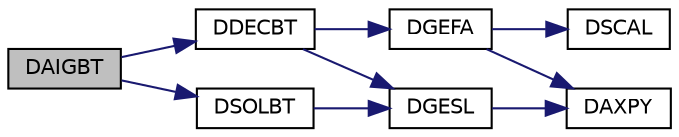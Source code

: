digraph G
{
  edge [fontname="Helvetica",fontsize="10",labelfontname="Helvetica",labelfontsize="10"];
  node [fontname="Helvetica",fontsize="10",shape=record];
  rankdir=LR;
  Node1 [label="DAIGBT",height=0.2,width=0.4,color="black", fillcolor="grey75", style="filled" fontcolor="black"];
  Node1 -> Node2 [color="midnightblue",fontsize="10",style="solid",fontname="Helvetica"];
  Node2 [label="DDECBT",height=0.2,width=0.4,color="black", fillcolor="white", style="filled",URL="$opkda1_8f.html#ad6696c0cf6cf199e080dac4741fb553c"];
  Node2 -> Node3 [color="midnightblue",fontsize="10",style="solid",fontname="Helvetica"];
  Node3 [label="DGEFA",height=0.2,width=0.4,color="black", fillcolor="white", style="filled",URL="$opkda2_8f.html#a036d3c51b8c1de02f74beb2ce11bc50c"];
  Node3 -> Node4 [color="midnightblue",fontsize="10",style="solid",fontname="Helvetica"];
  Node4 [label="DAXPY",height=0.2,width=0.4,color="black", fillcolor="white", style="filled",URL="$opkda2_8f.html#aab33f5d0b86ce882c644ed8ebef0d37a"];
  Node3 -> Node5 [color="midnightblue",fontsize="10",style="solid",fontname="Helvetica"];
  Node5 [label="DSCAL",height=0.2,width=0.4,color="black", fillcolor="white", style="filled",URL="$opkda2_8f.html#a01717dda8d7fc23df8e65fb4ab83c243"];
  Node2 -> Node6 [color="midnightblue",fontsize="10",style="solid",fontname="Helvetica"];
  Node6 [label="DGESL",height=0.2,width=0.4,color="black", fillcolor="white", style="filled",URL="$opkda2_8f.html#a9f9582245ed42239b8958601ad45b277"];
  Node6 -> Node4 [color="midnightblue",fontsize="10",style="solid",fontname="Helvetica"];
  Node1 -> Node7 [color="midnightblue",fontsize="10",style="solid",fontname="Helvetica"];
  Node7 [label="DSOLBT",height=0.2,width=0.4,color="black", fillcolor="white", style="filled",URL="$opkda1_8f.html#a203bf3cd32c1da6fa7a7a9ea22234708"];
  Node7 -> Node6 [color="midnightblue",fontsize="10",style="solid",fontname="Helvetica"];
}
